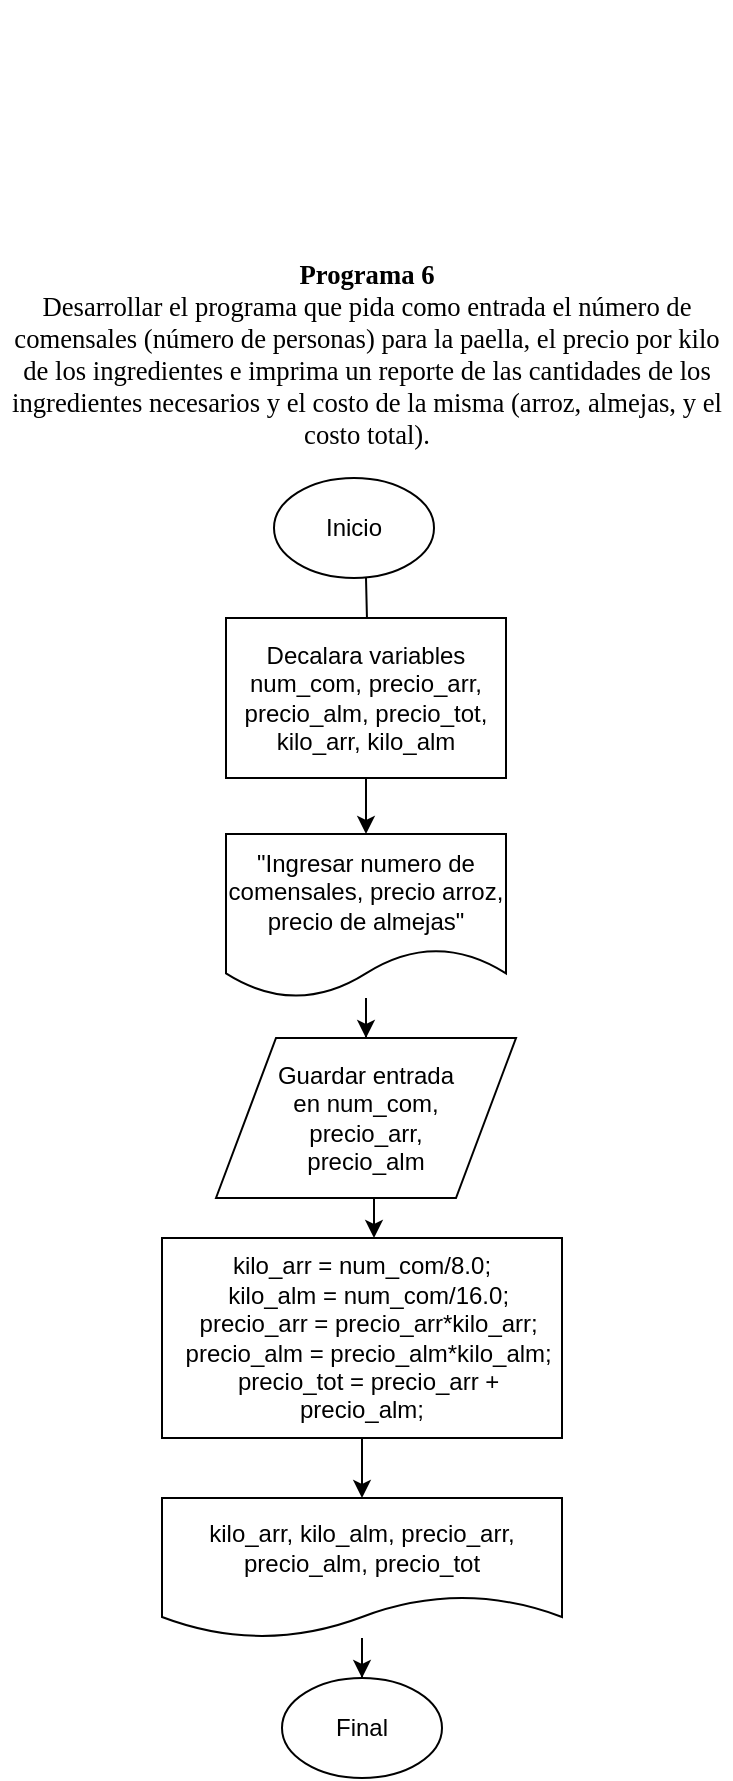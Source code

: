 <mxfile version="11.2.3" type="device" pages="1"><diagram id="ogNjdx5dS7YQPO_m7oIl" name="Page-1"><mxGraphModel dx="946" dy="1657" grid="1" gridSize="10" guides="1" tooltips="1" connect="1" arrows="1" fold="1" page="1" pageScale="1" pageWidth="850" pageHeight="1100" math="0" shadow="0"><root><mxCell id="0"/><mxCell id="1" parent="0"/><mxCell id="tqjpd6KlClGjDnbt1016-10" value="" style="edgeStyle=orthogonalEdgeStyle;rounded=0;orthogonalLoop=1;jettySize=auto;html=1;" edge="1" parent="1" target="tqjpd6KlClGjDnbt1016-5"><mxGeometry relative="1" as="geometry"><mxPoint x="196" y="60" as="sourcePoint"/></mxGeometry></mxCell><mxCell id="tqjpd6KlClGjDnbt1016-1" value="Inicio" style="ellipse;whiteSpace=wrap;html=1;" vertex="1" parent="1"><mxGeometry x="150" y="10" width="80" height="50" as="geometry"/></mxCell><mxCell id="tqjpd6KlClGjDnbt1016-3" value="Final" style="ellipse;whiteSpace=wrap;html=1;" vertex="1" parent="1"><mxGeometry x="154" y="610" width="80" height="50" as="geometry"/></mxCell><mxCell id="tqjpd6KlClGjDnbt1016-13" value="" style="edgeStyle=orthogonalEdgeStyle;rounded=0;orthogonalLoop=1;jettySize=auto;html=1;" edge="1" parent="1"><mxGeometry relative="1" as="geometry"><mxPoint x="200" y="370" as="sourcePoint"/><mxPoint x="200" y="390" as="targetPoint"/></mxGeometry></mxCell><mxCell id="tqjpd6KlClGjDnbt1016-4" value="&lt;div&gt;Guardar entrada &lt;br&gt;&lt;/div&gt;&lt;div&gt;en num_com, &lt;br&gt;&lt;/div&gt;&lt;div&gt;precio_arr, &lt;br&gt;&lt;/div&gt;&lt;div&gt;precio_alm&lt;br&gt;&lt;/div&gt;" style="shape=parallelogram;perimeter=parallelogramPerimeter;whiteSpace=wrap;html=1;" vertex="1" parent="1"><mxGeometry x="121" y="290" width="150" height="80" as="geometry"/></mxCell><mxCell id="tqjpd6KlClGjDnbt1016-11" value="" style="edgeStyle=orthogonalEdgeStyle;rounded=0;orthogonalLoop=1;jettySize=auto;html=1;" edge="1" parent="1" source="tqjpd6KlClGjDnbt1016-5" target="tqjpd6KlClGjDnbt1016-6"><mxGeometry relative="1" as="geometry"/></mxCell><mxCell id="tqjpd6KlClGjDnbt1016-5" value="Decalara variables num_com, precio_arr, precio_alm, precio_tot, kilo_arr, kilo_alm" style="rounded=0;whiteSpace=wrap;html=1;" vertex="1" parent="1"><mxGeometry x="126" y="80" width="140" height="80" as="geometry"/></mxCell><mxCell id="tqjpd6KlClGjDnbt1016-12" value="" style="edgeStyle=orthogonalEdgeStyle;rounded=0;orthogonalLoop=1;jettySize=auto;html=1;" edge="1" parent="1" source="tqjpd6KlClGjDnbt1016-6" target="tqjpd6KlClGjDnbt1016-4"><mxGeometry relative="1" as="geometry"/></mxCell><mxCell id="tqjpd6KlClGjDnbt1016-6" value="&quot;Ingresar numero de comensales, precio arroz, precio de almejas&quot;" style="shape=document;whiteSpace=wrap;html=1;boundedLbl=1;" vertex="1" parent="1"><mxGeometry x="126" y="188" width="140" height="82" as="geometry"/></mxCell><mxCell id="tqjpd6KlClGjDnbt1016-14" value="" style="edgeStyle=orthogonalEdgeStyle;rounded=0;orthogonalLoop=1;jettySize=auto;html=1;" edge="1" parent="1" source="tqjpd6KlClGjDnbt1016-8" target="tqjpd6KlClGjDnbt1016-9"><mxGeometry relative="1" as="geometry"/></mxCell><mxCell id="tqjpd6KlClGjDnbt1016-8" value="kilo_arr = num_com/8.0;&lt;br&gt;&amp;nbsp; kilo_alm = num_com/16.0;&lt;br&gt;&amp;nbsp; precio_arr = precio_arr*kilo_arr;&lt;br&gt;&amp;nbsp; precio_alm = precio_alm*kilo_alm;&lt;br&gt;&amp;nbsp; precio_tot = precio_arr + precio_alm;" style="rounded=0;whiteSpace=wrap;html=1;" vertex="1" parent="1"><mxGeometry x="94" y="390" width="200" height="100" as="geometry"/></mxCell><mxCell id="tqjpd6KlClGjDnbt1016-15" value="" style="edgeStyle=orthogonalEdgeStyle;rounded=0;orthogonalLoop=1;jettySize=auto;html=1;" edge="1" parent="1" source="tqjpd6KlClGjDnbt1016-9" target="tqjpd6KlClGjDnbt1016-3"><mxGeometry relative="1" as="geometry"/></mxCell><mxCell id="tqjpd6KlClGjDnbt1016-9" value="kilo_arr, kilo_alm, precio_arr, precio_alm, precio_tot" style="shape=document;whiteSpace=wrap;html=1;boundedLbl=1;" vertex="1" parent="1"><mxGeometry x="94" y="520" width="200" height="70" as="geometry"/></mxCell><mxCell id="tqjpd6KlClGjDnbt1016-21" value="&lt;br&gt;&lt;br&gt;&#9;&lt;br&gt;&#9;&#9;&lt;br&gt;&#9;&#9;&lt;br&gt;&#9;&lt;br&gt;&#9;&lt;br&gt;&#9;&#9;&lt;div class=&quot;page&quot; title=&quot;Page 1&quot;&gt;&lt;br&gt;&#9;&#9;&#9;&lt;div class=&quot;layoutArea&quot;&gt;&lt;br&gt;&#9;&#9;&#9;&#9;&lt;div class=&quot;column&quot;&gt;&lt;span style=&quot;font-size: 10.0pt ; font-family: &amp;#34;arialmt&amp;#34;&quot;&gt;&lt;b&gt;Programa 6&lt;/b&gt;&lt;br&gt;&lt;/span&gt;&lt;/div&gt;&lt;div class=&quot;column&quot;&gt;&lt;span style=&quot;font-size: 10.0pt ; font-family: &amp;#34;arialmt&amp;#34;&quot;&gt;Desarrollar el programa que pida como entrada el número de comensales (número de personas) para la paella, el precio por kilo de los ingredientes e imprima un reporte de las cantidades de los ingredientes necesarios y el costo de la misma (arroz, almejas, y el costo total).&lt;br&gt;&lt;/span&gt;&lt;br&gt;&#9;&#9;&#9;&#9;&#9;&#9;&lt;br&gt;&#9;&#9;&#9;&#9;&lt;/div&gt;&lt;br&gt;&#9;&#9;&#9;&lt;/div&gt;&lt;br&gt;&#9;&#9;&lt;/div&gt;&lt;br&gt;&#9;" style="text;html=1;strokeColor=none;fillColor=none;align=center;verticalAlign=middle;whiteSpace=wrap;rounded=0;" vertex="1" parent="1"><mxGeometry x="13.5" y="-90" width="365" height="20" as="geometry"/></mxCell></root></mxGraphModel></diagram></mxfile>